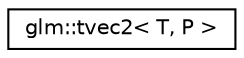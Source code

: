 digraph "Graphical Class Hierarchy"
{
  edge [fontname="Helvetica",fontsize="10",labelfontname="Helvetica",labelfontsize="10"];
  node [fontname="Helvetica",fontsize="10",shape=record];
  rankdir="LR";
  Node1 [label="glm::tvec2\< T, P \>",height=0.2,width=0.4,color="black", fillcolor="white", style="filled",URL="$structglm_1_1tvec2.html"];
}
